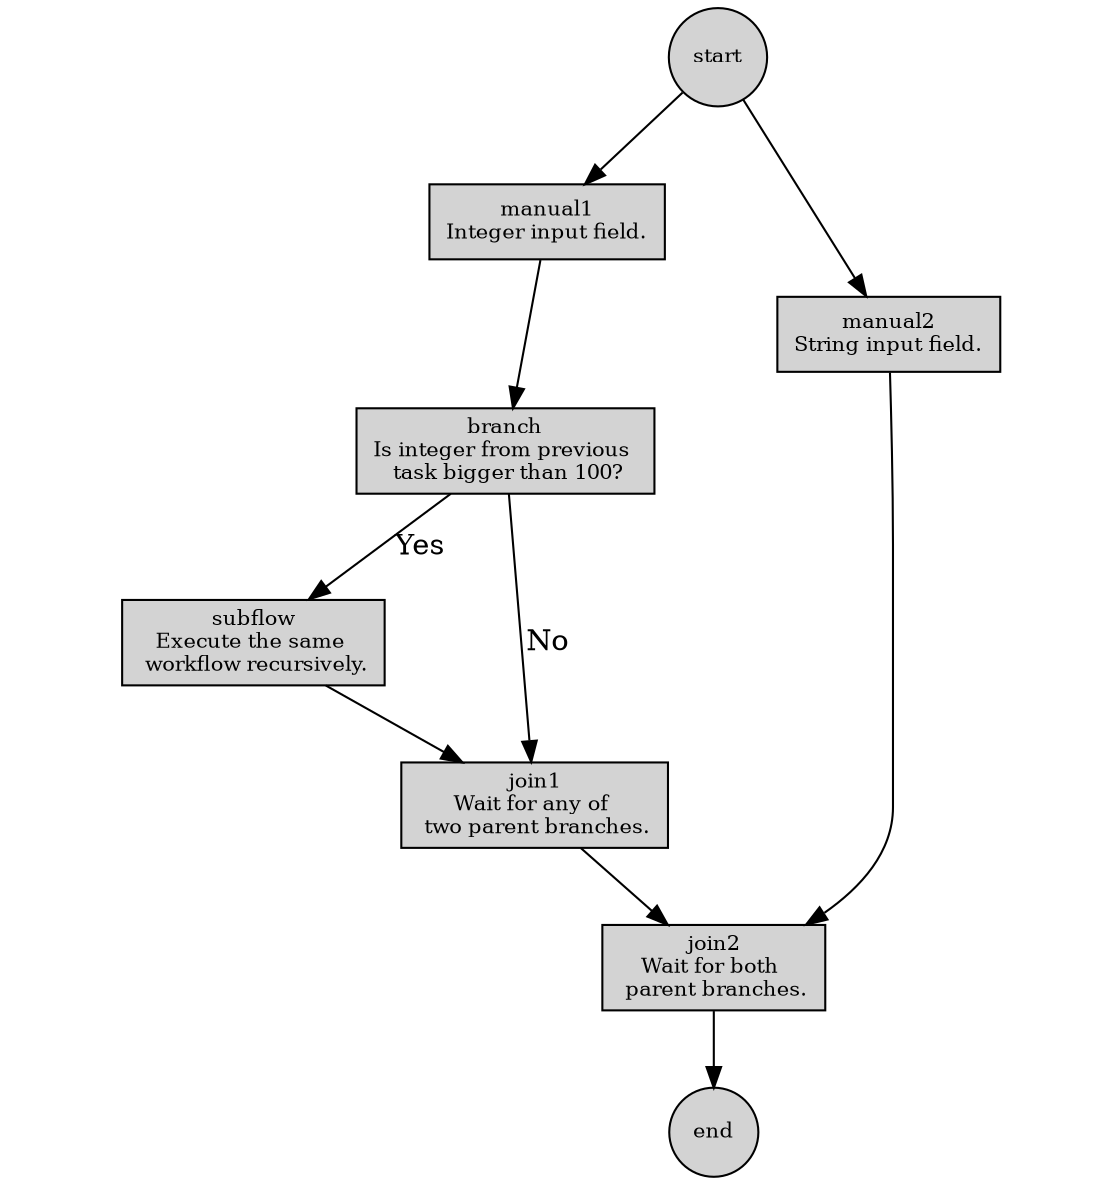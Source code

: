 digraph graph_name {
  graph [
    fontsize = 10,
    overlap = false,
    ratio = 1.075,
  ];

  node [
    style = "filled"
    fontsize = 10,
  ];

  edge [
  ];

  // node define
  start [shape = circle];
  manual1 [shape = box, label = "manual1\nInteger input field."];
  manual2 [shape = box, label = "manual2\nString input field."];
  branch [shape = box, label = "branch\nIs integer from previous \n task bigger than 100?"];
  subflow [shape = box, label = "subflow\nExecute the same \n workflow recursively."];
  join1 [shape = box, label = "join1\nWait for any of \n two parent branches."];
  join2 [shape = box, label = "join2\nWait for both \n parent branches."];
  end [shape = circle];

  start -> manual1;
  start -> manual2;
  manual1 -> branch;
  branch -> subflow[label = "Yes"];
  branch -> join1[label = "No"];
  subflow -> join1;
  join1 -> join2;
  manual2 -> join2;
  join2 -> end;
}